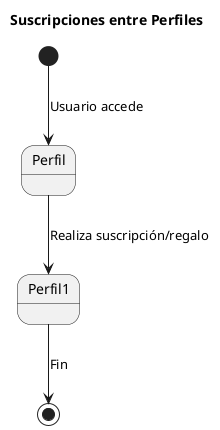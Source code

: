 @startuml
title Suscripciones entre Perfiles
[*] --> Perfil : Usuario accede
Perfil --> Perfil1 : Realiza suscripción/regalo
Perfil1 --> [*] : Fin
@enduml
